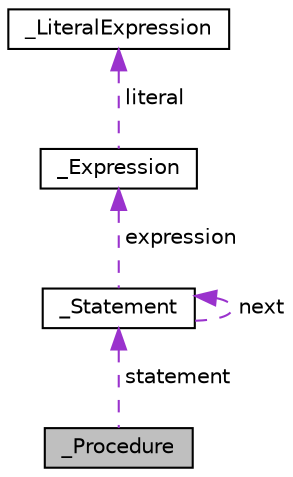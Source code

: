 digraph "_Procedure"
{
 // LATEX_PDF_SIZE
  edge [fontname="Helvetica",fontsize="10",labelfontname="Helvetica",labelfontsize="10"];
  node [fontname="Helvetica",fontsize="10",shape=record];
  Node1 [label="_Procedure",height=0.2,width=0.4,color="black", fillcolor="grey75", style="filled", fontcolor="black",tooltip=" "];
  Node2 -> Node1 [dir="back",color="darkorchid3",fontsize="10",style="dashed",label=" statement" ,fontname="Helvetica"];
  Node2 [label="_Statement",height=0.2,width=0.4,color="black", fillcolor="white", style="filled",URL="$dd/ded/struct__Statement.html",tooltip=" "];
  Node3 -> Node2 [dir="back",color="darkorchid3",fontsize="10",style="dashed",label=" expression" ,fontname="Helvetica"];
  Node3 [label="_Expression",height=0.2,width=0.4,color="black", fillcolor="white", style="filled",URL="$d4/d6d/struct__Expression.html",tooltip=" "];
  Node4 -> Node3 [dir="back",color="darkorchid3",fontsize="10",style="dashed",label=" literal" ,fontname="Helvetica"];
  Node4 [label="_LiteralExpression",height=0.2,width=0.4,color="black", fillcolor="white", style="filled",URL="$dd/def/struct__LiteralExpression.html",tooltip=" "];
  Node2 -> Node2 [dir="back",color="darkorchid3",fontsize="10",style="dashed",label=" next" ,fontname="Helvetica"];
}
